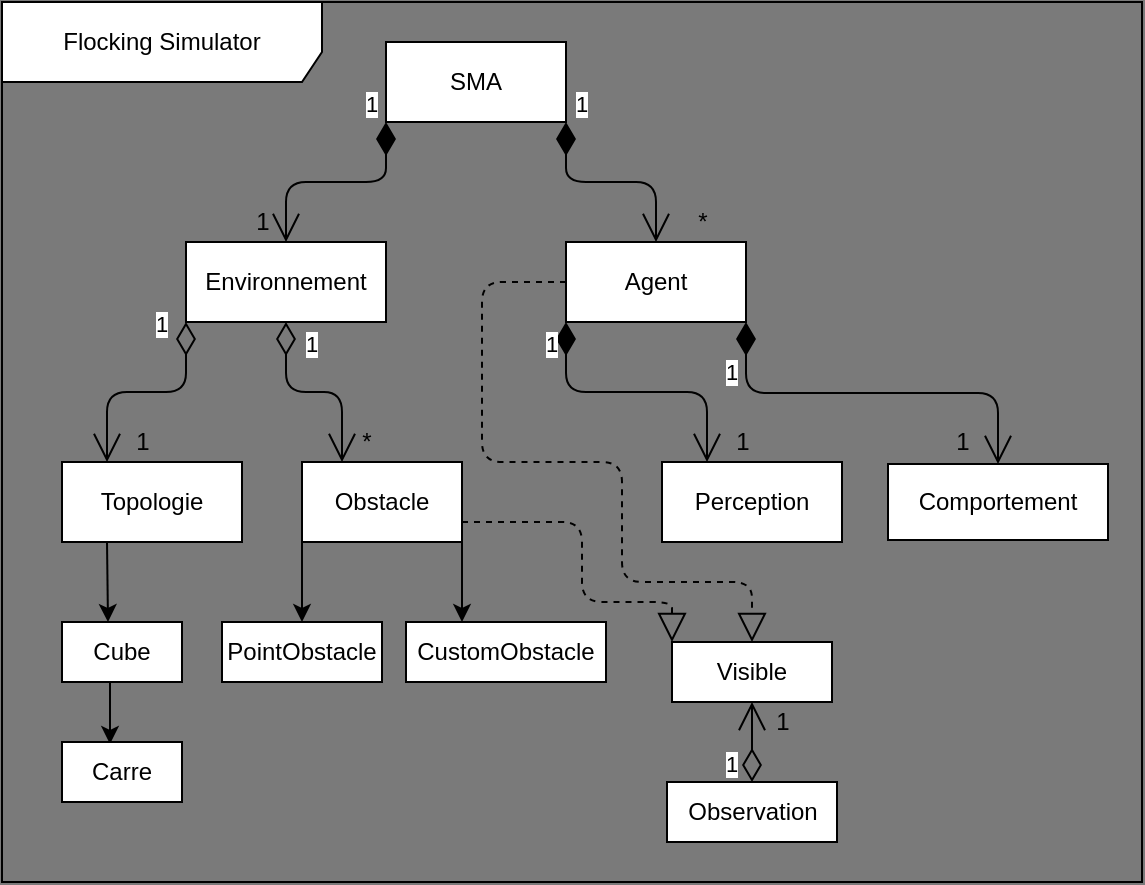 <mxfile>
    <diagram id="l-nZOZJwKbKLpFtzYW2H" name="Page-1">
        <mxGraphModel dx="1063" dy="478" grid="1" gridSize="10" guides="1" tooltips="1" connect="1" arrows="1" fold="1" page="1" pageScale="1" pageWidth="413" pageHeight="583" background="#7A7A7A" math="0" shadow="0">
            <root>
                <mxCell id="0"/>
                <mxCell id="1" parent="0"/>
                <mxCell id="2" value="SMA" style="rounded=0;whiteSpace=wrap;html=1;" vertex="1" parent="1">
                    <mxGeometry x="162" y="30" width="90" height="40" as="geometry"/>
                </mxCell>
                <mxCell id="3" value="Environnement" style="rounded=0;whiteSpace=wrap;html=1;" vertex="1" parent="1">
                    <mxGeometry x="62" y="130" width="100" height="40" as="geometry"/>
                </mxCell>
                <mxCell id="4" value="Agent" style="rounded=0;whiteSpace=wrap;html=1;" vertex="1" parent="1">
                    <mxGeometry x="252" y="130" width="90" height="40" as="geometry"/>
                </mxCell>
                <mxCell id="5" value="1" style="endArrow=open;html=1;endSize=12;startArrow=diamondThin;startSize=14;startFill=1;edgeStyle=orthogonalEdgeStyle;align=left;verticalAlign=bottom;exitX=0;exitY=1;exitDx=0;exitDy=0;entryX=0.5;entryY=0;entryDx=0;entryDy=0;" edge="1" parent="1" source="2" target="3">
                    <mxGeometry x="-1" y="-12" relative="1" as="geometry">
                        <mxPoint x="130" y="250" as="sourcePoint"/>
                        <mxPoint x="290" y="250" as="targetPoint"/>
                        <mxPoint as="offset"/>
                    </mxGeometry>
                </mxCell>
                <mxCell id="6" value="1" style="endArrow=open;html=1;endSize=12;startArrow=diamondThin;startSize=14;startFill=1;edgeStyle=orthogonalEdgeStyle;align=left;verticalAlign=bottom;exitX=1;exitY=1;exitDx=0;exitDy=0;entryX=0.5;entryY=0;entryDx=0;entryDy=0;" edge="1" parent="1" source="2" target="4">
                    <mxGeometry x="-1" y="3" relative="1" as="geometry">
                        <mxPoint x="130" y="250" as="sourcePoint"/>
                        <mxPoint x="290" y="250" as="targetPoint"/>
                    </mxGeometry>
                </mxCell>
                <mxCell id="7" value="1" style="text;html=1;align=center;verticalAlign=middle;resizable=0;points=[];autosize=1;strokeColor=none;fillColor=none;" vertex="1" parent="1">
                    <mxGeometry x="90" y="110" width="20" height="20" as="geometry"/>
                </mxCell>
                <mxCell id="8" value="*" style="text;html=1;align=center;verticalAlign=middle;resizable=0;points=[];autosize=1;strokeColor=none;fillColor=none;" vertex="1" parent="1">
                    <mxGeometry x="310" y="110" width="20" height="20" as="geometry"/>
                </mxCell>
                <mxCell id="10" value="Topologie" style="whiteSpace=wrap;html=1;" vertex="1" parent="1">
                    <mxGeometry y="240" width="90" height="40" as="geometry"/>
                </mxCell>
                <mxCell id="12" value="1" style="endArrow=open;html=1;endSize=12;startArrow=diamondThin;startSize=14;startFill=0;edgeStyle=orthogonalEdgeStyle;align=left;verticalAlign=bottom;exitX=0;exitY=1;exitDx=0;exitDy=0;entryX=0.25;entryY=0;entryDx=0;entryDy=0;" edge="1" parent="1" source="3" target="10">
                    <mxGeometry x="-0.817" y="-17" relative="1" as="geometry">
                        <mxPoint x="130" y="250" as="sourcePoint"/>
                        <mxPoint x="290" y="250" as="targetPoint"/>
                        <mxPoint as="offset"/>
                    </mxGeometry>
                </mxCell>
                <mxCell id="13" value="Obstacle" style="whiteSpace=wrap;html=1;" vertex="1" parent="1">
                    <mxGeometry x="120" y="240" width="80" height="40" as="geometry"/>
                </mxCell>
                <mxCell id="14" value="1" style="text;html=1;align=center;verticalAlign=middle;resizable=0;points=[];autosize=1;strokeColor=none;fillColor=none;" vertex="1" parent="1">
                    <mxGeometry x="30" y="220" width="20" height="20" as="geometry"/>
                </mxCell>
                <mxCell id="16" value="1" style="endArrow=open;html=1;endSize=12;startArrow=diamondThin;startSize=14;startFill=0;edgeStyle=orthogonalEdgeStyle;align=left;verticalAlign=bottom;exitX=0.5;exitY=1;exitDx=0;exitDy=0;entryX=0.25;entryY=0;entryDx=0;entryDy=0;" edge="1" parent="1" source="3" target="13">
                    <mxGeometry x="-0.592" y="8" relative="1" as="geometry">
                        <mxPoint x="130" y="250" as="sourcePoint"/>
                        <mxPoint x="290" y="250" as="targetPoint"/>
                        <mxPoint as="offset"/>
                    </mxGeometry>
                </mxCell>
                <mxCell id="17" value="*" style="text;html=1;align=center;verticalAlign=middle;resizable=0;points=[];autosize=1;strokeColor=none;fillColor=none;" vertex="1" parent="1">
                    <mxGeometry x="142" y="220" width="20" height="20" as="geometry"/>
                </mxCell>
                <mxCell id="18" value="1" style="endArrow=open;html=1;endSize=12;startArrow=diamondThin;startSize=14;startFill=1;edgeStyle=orthogonalEdgeStyle;align=left;verticalAlign=bottom;exitX=0;exitY=1;exitDx=0;exitDy=0;entryX=0.25;entryY=0;entryDx=0;entryDy=0;" edge="1" parent="1" source="4" target="19">
                    <mxGeometry x="-0.714" y="-12" relative="1" as="geometry">
                        <mxPoint x="130" y="250" as="sourcePoint"/>
                        <mxPoint x="252" y="240" as="targetPoint"/>
                        <mxPoint as="offset"/>
                    </mxGeometry>
                </mxCell>
                <mxCell id="19" value="Perception" style="whiteSpace=wrap;html=1;" vertex="1" parent="1">
                    <mxGeometry x="300" y="240" width="90" height="40" as="geometry"/>
                </mxCell>
                <mxCell id="20" value="" style="endArrow=classic;html=1;exitX=0.25;exitY=1;exitDx=0;exitDy=0;" edge="1" parent="1" source="10">
                    <mxGeometry width="50" height="50" relative="1" as="geometry">
                        <mxPoint x="180" y="270" as="sourcePoint"/>
                        <mxPoint x="23" y="320" as="targetPoint"/>
                    </mxGeometry>
                </mxCell>
                <mxCell id="21" value="Cube" style="whiteSpace=wrap;html=1;" vertex="1" parent="1">
                    <mxGeometry y="320" width="60" height="30" as="geometry"/>
                </mxCell>
                <mxCell id="22" value="" style="endArrow=classic;html=1;exitX=0.4;exitY=1;exitDx=0;exitDy=0;entryX=0.4;entryY=0.033;entryDx=0;entryDy=0;entryPerimeter=0;exitPerimeter=0;" edge="1" parent="1" source="21" target="23">
                    <mxGeometry width="50" height="50" relative="1" as="geometry">
                        <mxPoint x="180" y="270" as="sourcePoint"/>
                        <mxPoint x="15" y="380" as="targetPoint"/>
                    </mxGeometry>
                </mxCell>
                <mxCell id="23" value="Carre" style="whiteSpace=wrap;html=1;" vertex="1" parent="1">
                    <mxGeometry y="380" width="60" height="30" as="geometry"/>
                </mxCell>
                <mxCell id="24" value="Comportement" style="whiteSpace=wrap;html=1;" vertex="1" parent="1">
                    <mxGeometry x="413" y="241" width="110" height="38" as="geometry"/>
                </mxCell>
                <mxCell id="25" value="1" style="endArrow=open;html=1;endSize=12;startArrow=diamondThin;startSize=14;startFill=1;edgeStyle=orthogonalEdgeStyle;align=left;verticalAlign=bottom;exitX=1;exitY=1;exitDx=0;exitDy=0;entryX=0.5;entryY=0;entryDx=0;entryDy=0;" edge="1" parent="1" source="4" target="24">
                    <mxGeometry x="-0.661" y="-12" relative="1" as="geometry">
                        <mxPoint x="130" y="250" as="sourcePoint"/>
                        <mxPoint x="390" y="240" as="targetPoint"/>
                        <mxPoint as="offset"/>
                    </mxGeometry>
                </mxCell>
                <mxCell id="26" value="1" style="text;html=1;align=center;verticalAlign=middle;resizable=0;points=[];autosize=1;strokeColor=none;fillColor=none;" vertex="1" parent="1">
                    <mxGeometry x="330" y="220" width="20" height="20" as="geometry"/>
                </mxCell>
                <mxCell id="27" value="1" style="text;html=1;align=center;verticalAlign=middle;resizable=0;points=[];autosize=1;strokeColor=none;fillColor=none;" vertex="1" parent="1">
                    <mxGeometry x="440" y="220" width="20" height="20" as="geometry"/>
                </mxCell>
                <mxCell id="28" value="" style="endArrow=classic;html=1;exitX=0;exitY=1;exitDx=0;exitDy=0;" edge="1" parent="1" source="13">
                    <mxGeometry width="50" height="50" relative="1" as="geometry">
                        <mxPoint x="180" y="270" as="sourcePoint"/>
                        <mxPoint x="120" y="320" as="targetPoint"/>
                    </mxGeometry>
                </mxCell>
                <mxCell id="29" value="PointObstacle" style="whiteSpace=wrap;html=1;" vertex="1" parent="1">
                    <mxGeometry x="80" y="320" width="80" height="30" as="geometry"/>
                </mxCell>
                <mxCell id="30" value="CustomObstacle" style="whiteSpace=wrap;html=1;" vertex="1" parent="1">
                    <mxGeometry x="172" y="320" width="100" height="30" as="geometry"/>
                </mxCell>
                <mxCell id="32" value="Visible" style="whiteSpace=wrap;html=1;" vertex="1" parent="1">
                    <mxGeometry x="305" y="330" width="80" height="30" as="geometry"/>
                </mxCell>
                <mxCell id="36" value="" style="endArrow=classic;html=1;exitX=1;exitY=1;exitDx=0;exitDy=0;" edge="1" parent="1" source="13">
                    <mxGeometry width="50" height="50" relative="1" as="geometry">
                        <mxPoint x="190" y="310" as="sourcePoint"/>
                        <mxPoint x="200" y="320" as="targetPoint"/>
                    </mxGeometry>
                </mxCell>
                <mxCell id="37" value="" style="endArrow=block;dashed=1;endFill=0;endSize=12;html=1;exitX=1;exitY=0.75;exitDx=0;exitDy=0;entryX=0;entryY=0;entryDx=0;entryDy=0;" edge="1" parent="1" source="13" target="32">
                    <mxGeometry width="160" relative="1" as="geometry">
                        <mxPoint x="310" y="310" as="sourcePoint"/>
                        <mxPoint x="340" y="300" as="targetPoint"/>
                        <Array as="points">
                            <mxPoint x="260" y="270"/>
                            <mxPoint x="260" y="310"/>
                            <mxPoint x="305" y="310"/>
                        </Array>
                    </mxGeometry>
                </mxCell>
                <mxCell id="38" value="" style="endArrow=block;dashed=1;endFill=0;endSize=12;html=1;exitX=0;exitY=0.5;exitDx=0;exitDy=0;entryX=0.5;entryY=0;entryDx=0;entryDy=0;" edge="1" parent="1" source="4" target="32">
                    <mxGeometry width="160" relative="1" as="geometry">
                        <mxPoint x="310" y="310" as="sourcePoint"/>
                        <mxPoint x="470" y="310" as="targetPoint"/>
                        <Array as="points">
                            <mxPoint x="210" y="150"/>
                            <mxPoint x="210" y="240"/>
                            <mxPoint x="280" y="240"/>
                            <mxPoint x="280" y="300"/>
                            <mxPoint x="345" y="300"/>
                        </Array>
                    </mxGeometry>
                </mxCell>
                <mxCell id="39" value="Observation" style="whiteSpace=wrap;html=1;" vertex="1" parent="1">
                    <mxGeometry x="302.5" y="400" width="85" height="30" as="geometry"/>
                </mxCell>
                <mxCell id="41" value="1" style="endArrow=open;html=1;endSize=12;startArrow=diamondThin;startSize=14;startFill=0;edgeStyle=orthogonalEdgeStyle;align=left;verticalAlign=bottom;exitX=0.5;exitY=0;exitDx=0;exitDy=0;entryX=0.5;entryY=1;entryDx=0;entryDy=0;" edge="1" parent="1" source="39" target="32">
                    <mxGeometry x="-1" y="15" relative="1" as="geometry">
                        <mxPoint x="230" y="270" as="sourcePoint"/>
                        <mxPoint x="390" y="270" as="targetPoint"/>
                        <mxPoint as="offset"/>
                    </mxGeometry>
                </mxCell>
                <mxCell id="42" value="1" style="text;html=1;align=center;verticalAlign=middle;resizable=0;points=[];autosize=1;strokeColor=none;fillColor=none;" vertex="1" parent="1">
                    <mxGeometry x="350" y="360" width="20" height="20" as="geometry"/>
                </mxCell>
                <mxCell id="46" value="Flocking Simulator" style="shape=umlFrame;whiteSpace=wrap;html=1;width=160;height=40;" vertex="1" parent="1">
                    <mxGeometry x="-30" y="10" width="570" height="440" as="geometry"/>
                </mxCell>
            </root>
        </mxGraphModel>
    </diagram>
</mxfile>
